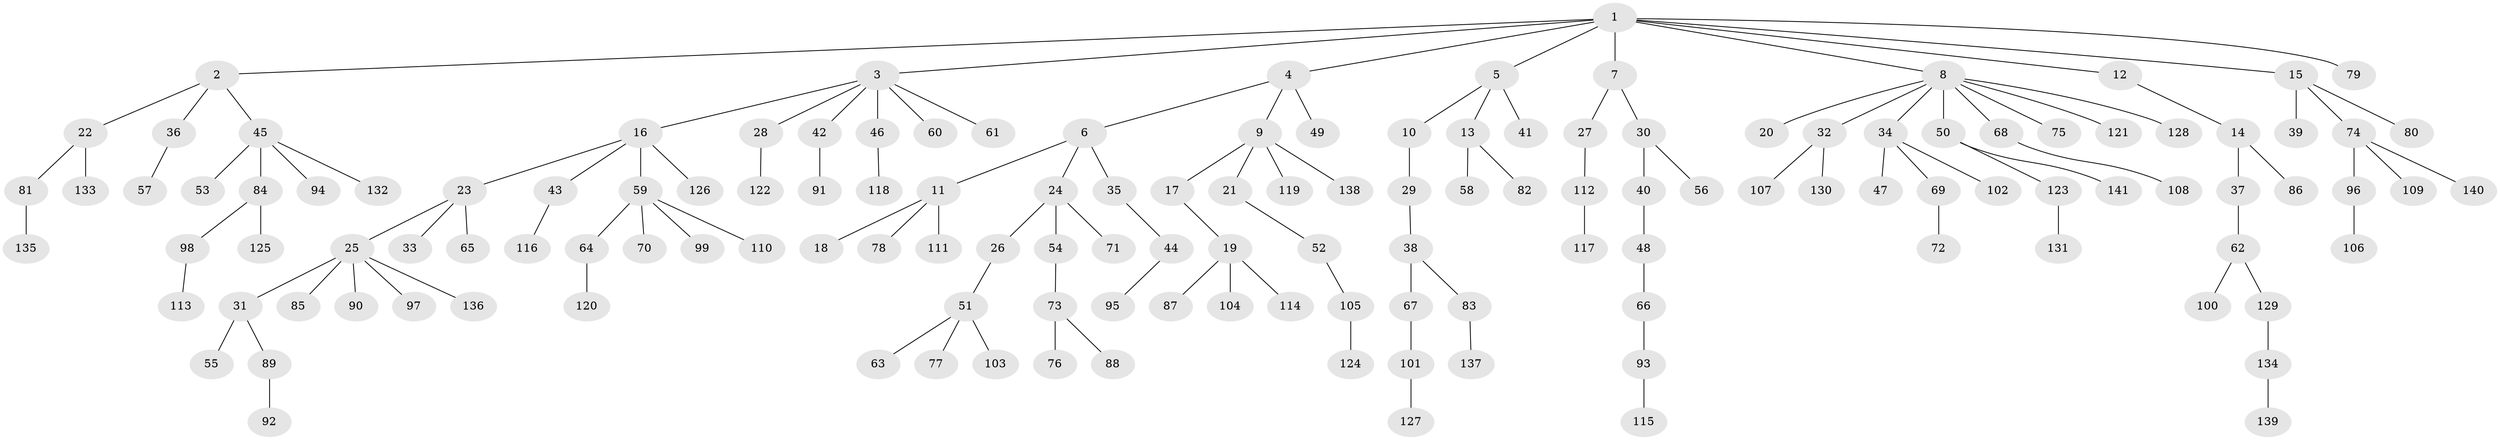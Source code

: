 // coarse degree distribution, {8: 0.023255813953488372, 4: 0.023255813953488372, 5: 0.046511627906976744, 3: 0.11627906976744186, 2: 0.3023255813953488, 1: 0.4883720930232558}
// Generated by graph-tools (version 1.1) at 2025/51/03/04/25 22:51:29]
// undirected, 141 vertices, 140 edges
graph export_dot {
  node [color=gray90,style=filled];
  1;
  2;
  3;
  4;
  5;
  6;
  7;
  8;
  9;
  10;
  11;
  12;
  13;
  14;
  15;
  16;
  17;
  18;
  19;
  20;
  21;
  22;
  23;
  24;
  25;
  26;
  27;
  28;
  29;
  30;
  31;
  32;
  33;
  34;
  35;
  36;
  37;
  38;
  39;
  40;
  41;
  42;
  43;
  44;
  45;
  46;
  47;
  48;
  49;
  50;
  51;
  52;
  53;
  54;
  55;
  56;
  57;
  58;
  59;
  60;
  61;
  62;
  63;
  64;
  65;
  66;
  67;
  68;
  69;
  70;
  71;
  72;
  73;
  74;
  75;
  76;
  77;
  78;
  79;
  80;
  81;
  82;
  83;
  84;
  85;
  86;
  87;
  88;
  89;
  90;
  91;
  92;
  93;
  94;
  95;
  96;
  97;
  98;
  99;
  100;
  101;
  102;
  103;
  104;
  105;
  106;
  107;
  108;
  109;
  110;
  111;
  112;
  113;
  114;
  115;
  116;
  117;
  118;
  119;
  120;
  121;
  122;
  123;
  124;
  125;
  126;
  127;
  128;
  129;
  130;
  131;
  132;
  133;
  134;
  135;
  136;
  137;
  138;
  139;
  140;
  141;
  1 -- 2;
  1 -- 3;
  1 -- 4;
  1 -- 5;
  1 -- 7;
  1 -- 8;
  1 -- 12;
  1 -- 15;
  1 -- 79;
  2 -- 22;
  2 -- 36;
  2 -- 45;
  3 -- 16;
  3 -- 28;
  3 -- 42;
  3 -- 46;
  3 -- 60;
  3 -- 61;
  4 -- 6;
  4 -- 9;
  4 -- 49;
  5 -- 10;
  5 -- 13;
  5 -- 41;
  6 -- 11;
  6 -- 24;
  6 -- 35;
  7 -- 27;
  7 -- 30;
  8 -- 20;
  8 -- 32;
  8 -- 34;
  8 -- 50;
  8 -- 68;
  8 -- 75;
  8 -- 121;
  8 -- 128;
  9 -- 17;
  9 -- 21;
  9 -- 119;
  9 -- 138;
  10 -- 29;
  11 -- 18;
  11 -- 78;
  11 -- 111;
  12 -- 14;
  13 -- 58;
  13 -- 82;
  14 -- 37;
  14 -- 86;
  15 -- 39;
  15 -- 74;
  15 -- 80;
  16 -- 23;
  16 -- 43;
  16 -- 59;
  16 -- 126;
  17 -- 19;
  19 -- 87;
  19 -- 104;
  19 -- 114;
  21 -- 52;
  22 -- 81;
  22 -- 133;
  23 -- 25;
  23 -- 33;
  23 -- 65;
  24 -- 26;
  24 -- 54;
  24 -- 71;
  25 -- 31;
  25 -- 85;
  25 -- 90;
  25 -- 97;
  25 -- 136;
  26 -- 51;
  27 -- 112;
  28 -- 122;
  29 -- 38;
  30 -- 40;
  30 -- 56;
  31 -- 55;
  31 -- 89;
  32 -- 107;
  32 -- 130;
  34 -- 47;
  34 -- 69;
  34 -- 102;
  35 -- 44;
  36 -- 57;
  37 -- 62;
  38 -- 67;
  38 -- 83;
  40 -- 48;
  42 -- 91;
  43 -- 116;
  44 -- 95;
  45 -- 53;
  45 -- 84;
  45 -- 94;
  45 -- 132;
  46 -- 118;
  48 -- 66;
  50 -- 123;
  50 -- 141;
  51 -- 63;
  51 -- 77;
  51 -- 103;
  52 -- 105;
  54 -- 73;
  59 -- 64;
  59 -- 70;
  59 -- 99;
  59 -- 110;
  62 -- 100;
  62 -- 129;
  64 -- 120;
  66 -- 93;
  67 -- 101;
  68 -- 108;
  69 -- 72;
  73 -- 76;
  73 -- 88;
  74 -- 96;
  74 -- 109;
  74 -- 140;
  81 -- 135;
  83 -- 137;
  84 -- 98;
  84 -- 125;
  89 -- 92;
  93 -- 115;
  96 -- 106;
  98 -- 113;
  101 -- 127;
  105 -- 124;
  112 -- 117;
  123 -- 131;
  129 -- 134;
  134 -- 139;
}

